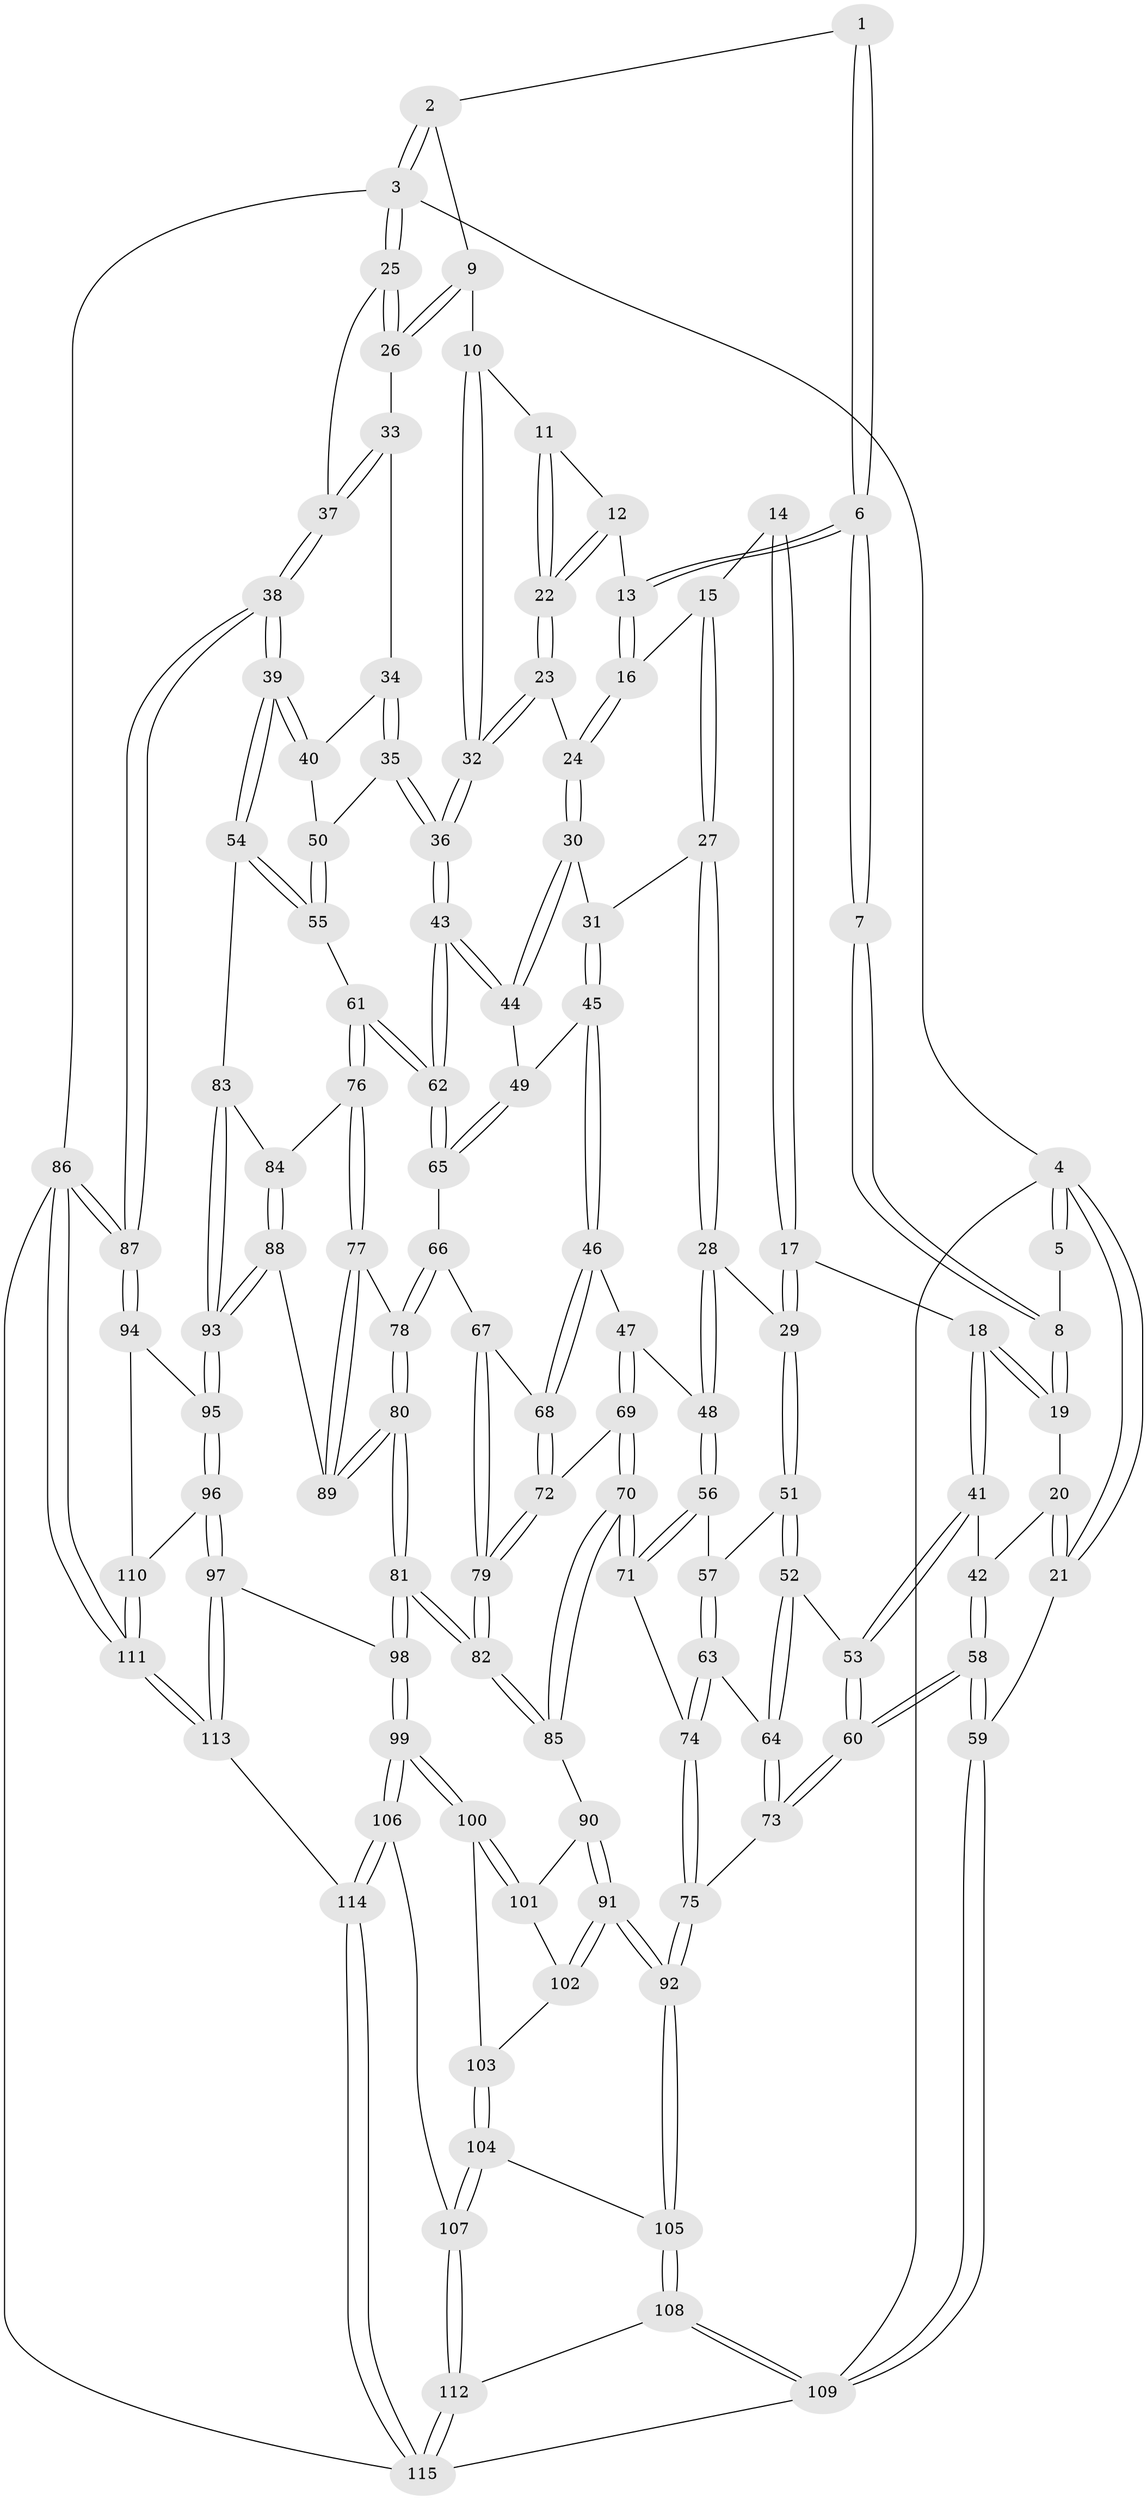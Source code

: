 // Generated by graph-tools (version 1.1) at 2025/11/02/27/25 16:11:59]
// undirected, 115 vertices, 284 edges
graph export_dot {
graph [start="1"]
  node [color=gray90,style=filled];
  1 [pos="+0.48996913603545605+0"];
  2 [pos="+0.8711406352972152+0"];
  3 [pos="+1+0"];
  4 [pos="+0+0"];
  5 [pos="+0.04047860286376477+0"];
  6 [pos="+0.4821052875799625+0"];
  7 [pos="+0.2526618168325719+0.051063884381667854"];
  8 [pos="+0.13721429130250387+0.004559508672947271"];
  9 [pos="+0.8156815947199657+0.07511905277097876"];
  10 [pos="+0.7959916334595984+0.08993645729940951"];
  11 [pos="+0.7713740379443818+0.09633855956587078"];
  12 [pos="+0.6139797700390206+0.08199143166452372"];
  13 [pos="+0.48895139418477424+0.005788625866221677"];
  14 [pos="+0.2609839504434211+0.06513275079770962"];
  15 [pos="+0.4559933853156498+0.06744414650906748"];
  16 [pos="+0.4856493700383657+0.014713360444913216"];
  17 [pos="+0.319757838812266+0.21800791489379978"];
  18 [pos="+0.25011480715659756+0.22178658257003772"];
  19 [pos="+0.13620713256821154+0.01049658306195336"];
  20 [pos="+0.029372327157562654+0.19919779842386995"];
  21 [pos="+0+0.20328038765779957"];
  22 [pos="+0.6500801871864991+0.2261054027799878"];
  23 [pos="+0.6481994303636284+0.23331887044048502"];
  24 [pos="+0.6069319030220662+0.2543377723122039"];
  25 [pos="+1+0.1466984170909461"];
  26 [pos="+0.8639722890205604+0.11751026359180318"];
  27 [pos="+0.38997365516386434+0.19865617887944279"];
  28 [pos="+0.34356983591666657+0.21932399766054347"];
  29 [pos="+0.33333807660045983+0.22071447637033406"];
  30 [pos="+0.5947269077984415+0.2672339078301683"];
  31 [pos="+0.4190538471448218+0.22087792500176207"];
  32 [pos="+0.7619964226427769+0.28856358228869455"];
  33 [pos="+0.8973234665432018+0.23241112885738086"];
  34 [pos="+0.8899380035593524+0.24390913000349534"];
  35 [pos="+0.7876466582404202+0.304433600931545"];
  36 [pos="+0.7740561755431514+0.3076663760135636"];
  37 [pos="+1+0.2646107059374869"];
  38 [pos="+1+0.41112499597012564"];
  39 [pos="+1+0.43387902725311966"];
  40 [pos="+0.9179997718607024+0.3221123012577843"];
  41 [pos="+0.14450523009643546+0.26975969623479834"];
  42 [pos="+0.10554940265111659+0.2528223449329212"];
  43 [pos="+0.7620945900613598+0.352497311754237"];
  44 [pos="+0.5909790568764981+0.33316869922149867"];
  45 [pos="+0.4872334074235668+0.364333436898427"];
  46 [pos="+0.4725947092795865+0.38801639621334694"];
  47 [pos="+0.4580389283927792+0.39907600432388785"];
  48 [pos="+0.39386871963127096+0.3923242799966569"];
  49 [pos="+0.5841923069892834+0.34944669449150234"];
  50 [pos="+0.8736888368445145+0.34066386427095474"];
  51 [pos="+0.3009743710371904+0.339946068172949"];
  52 [pos="+0.19485300368871386+0.4006094302198003"];
  53 [pos="+0.15053011173072642+0.32805360298995806"];
  54 [pos="+1+0.4498380137313289"];
  55 [pos="+0.8831461075083478+0.3738214374443547"];
  56 [pos="+0.3618822360714965+0.4247161328237181"];
  57 [pos="+0.30784816909103113+0.38703520923770174"];
  58 [pos="+0+0.624602655948924"];
  59 [pos="+0+0.6262737130430301"];
  60 [pos="+0+0.6223584788269193"];
  61 [pos="+0.7674123798426595+0.43397223234215493"];
  62 [pos="+0.7635116076577624+0.4237419561682201"];
  63 [pos="+0.24497658976470235+0.4394772408432532"];
  64 [pos="+0.20365708405797578+0.43243904904329694"];
  65 [pos="+0.5993558660539786+0.39676575430911065"];
  66 [pos="+0.5842689631462568+0.45506267224475877"];
  67 [pos="+0.570735481529509+0.4623190550354368"];
  68 [pos="+0.5501411540062814+0.4630393755786015"];
  69 [pos="+0.45576327066085415+0.5000041241127897"];
  70 [pos="+0.3994331755334142+0.5369917531722774"];
  71 [pos="+0.350118970980791+0.5018837490143179"];
  72 [pos="+0.4728126708520823+0.5009352479697244"];
  73 [pos="+0.07924043606125018+0.6350299446240681"];
  74 [pos="+0.3301781742603456+0.5031250081035064"];
  75 [pos="+0.13681450825338248+0.6605655056635968"];
  76 [pos="+0.7739173458314735+0.4655805985235956"];
  77 [pos="+0.7286204976987394+0.5298242218197561"];
  78 [pos="+0.7099962071449621+0.5539093411110193"];
  79 [pos="+0.5528679667588599+0.5739599741857687"];
  80 [pos="+0.6821222845093166+0.6703256431530454"];
  81 [pos="+0.6423599703057719+0.745228875254802"];
  82 [pos="+0.5981472355674572+0.6967568727630893"];
  83 [pos="+1+0.46663596426030424"];
  84 [pos="+0.7794537748336335+0.4669107467719989"];
  85 [pos="+0.4056321721289983+0.5848138319763685"];
  86 [pos="+1+1"];
  87 [pos="+1+0.7564417891957277"];
  88 [pos="+0.9017933580335578+0.6063655924354182"];
  89 [pos="+0.8985342637062296+0.6070756432876171"];
  90 [pos="+0.384789250166508+0.6107730468870207"];
  91 [pos="+0.1924011585239062+0.7042400025031866"];
  92 [pos="+0.18985578467568862+0.7043968754957957"];
  93 [pos="+0.9137237691250697+0.6083972300166336"];
  94 [pos="+1+0.7501118525315729"];
  95 [pos="+0.921729859370294+0.6302145814673966"];
  96 [pos="+0.8204624848024227+0.8164572192927056"];
  97 [pos="+0.8002171470519003+0.817794672799471"];
  98 [pos="+0.6424279072802314+0.7490320321988841"];
  99 [pos="+0.612695274343043+0.7796984393660543"];
  100 [pos="+0.4610000191490964+0.7509371560291167"];
  101 [pos="+0.3975740762822582+0.6914573320620359"];
  102 [pos="+0.2995163810054413+0.7332976811939625"];
  103 [pos="+0.3659984561366553+0.7722464249437624"];
  104 [pos="+0.36336744886672706+0.871506765609345"];
  105 [pos="+0.21455868814811532+0.8460625206615393"];
  106 [pos="+0.5378271962909699+0.9412263759473763"];
  107 [pos="+0.4013192119837586+0.9033607424021648"];
  108 [pos="+0.18933257513705654+0.926237314469603"];
  109 [pos="+0+0.875162099416658"];
  110 [pos="+0.8625878266329688+0.8253458797821586"];
  111 [pos="+1+1"];
  112 [pos="+0.21757959296867457+1"];
  113 [pos="+0.7998101223161612+1"];
  114 [pos="+0.5496038080543786+1"];
  115 [pos="+0.21822525884952115+1"];
  1 -- 2;
  1 -- 6;
  1 -- 6;
  2 -- 3;
  2 -- 3;
  2 -- 9;
  3 -- 4;
  3 -- 25;
  3 -- 25;
  3 -- 86;
  4 -- 5;
  4 -- 5;
  4 -- 21;
  4 -- 21;
  4 -- 109;
  5 -- 8;
  6 -- 7;
  6 -- 7;
  6 -- 13;
  6 -- 13;
  7 -- 8;
  7 -- 8;
  8 -- 19;
  8 -- 19;
  9 -- 10;
  9 -- 26;
  9 -- 26;
  10 -- 11;
  10 -- 32;
  10 -- 32;
  11 -- 12;
  11 -- 22;
  11 -- 22;
  12 -- 13;
  12 -- 22;
  12 -- 22;
  13 -- 16;
  13 -- 16;
  14 -- 15;
  14 -- 17;
  14 -- 17;
  15 -- 16;
  15 -- 27;
  15 -- 27;
  16 -- 24;
  16 -- 24;
  17 -- 18;
  17 -- 29;
  17 -- 29;
  18 -- 19;
  18 -- 19;
  18 -- 41;
  18 -- 41;
  19 -- 20;
  20 -- 21;
  20 -- 21;
  20 -- 42;
  21 -- 59;
  22 -- 23;
  22 -- 23;
  23 -- 24;
  23 -- 32;
  23 -- 32;
  24 -- 30;
  24 -- 30;
  25 -- 26;
  25 -- 26;
  25 -- 37;
  26 -- 33;
  27 -- 28;
  27 -- 28;
  27 -- 31;
  28 -- 29;
  28 -- 48;
  28 -- 48;
  29 -- 51;
  29 -- 51;
  30 -- 31;
  30 -- 44;
  30 -- 44;
  31 -- 45;
  31 -- 45;
  32 -- 36;
  32 -- 36;
  33 -- 34;
  33 -- 37;
  33 -- 37;
  34 -- 35;
  34 -- 35;
  34 -- 40;
  35 -- 36;
  35 -- 36;
  35 -- 50;
  36 -- 43;
  36 -- 43;
  37 -- 38;
  37 -- 38;
  38 -- 39;
  38 -- 39;
  38 -- 87;
  38 -- 87;
  39 -- 40;
  39 -- 40;
  39 -- 54;
  39 -- 54;
  40 -- 50;
  41 -- 42;
  41 -- 53;
  41 -- 53;
  42 -- 58;
  42 -- 58;
  43 -- 44;
  43 -- 44;
  43 -- 62;
  43 -- 62;
  44 -- 49;
  45 -- 46;
  45 -- 46;
  45 -- 49;
  46 -- 47;
  46 -- 68;
  46 -- 68;
  47 -- 48;
  47 -- 69;
  47 -- 69;
  48 -- 56;
  48 -- 56;
  49 -- 65;
  49 -- 65;
  50 -- 55;
  50 -- 55;
  51 -- 52;
  51 -- 52;
  51 -- 57;
  52 -- 53;
  52 -- 64;
  52 -- 64;
  53 -- 60;
  53 -- 60;
  54 -- 55;
  54 -- 55;
  54 -- 83;
  55 -- 61;
  56 -- 57;
  56 -- 71;
  56 -- 71;
  57 -- 63;
  57 -- 63;
  58 -- 59;
  58 -- 59;
  58 -- 60;
  58 -- 60;
  59 -- 109;
  59 -- 109;
  60 -- 73;
  60 -- 73;
  61 -- 62;
  61 -- 62;
  61 -- 76;
  61 -- 76;
  62 -- 65;
  62 -- 65;
  63 -- 64;
  63 -- 74;
  63 -- 74;
  64 -- 73;
  64 -- 73;
  65 -- 66;
  66 -- 67;
  66 -- 78;
  66 -- 78;
  67 -- 68;
  67 -- 79;
  67 -- 79;
  68 -- 72;
  68 -- 72;
  69 -- 70;
  69 -- 70;
  69 -- 72;
  70 -- 71;
  70 -- 71;
  70 -- 85;
  70 -- 85;
  71 -- 74;
  72 -- 79;
  72 -- 79;
  73 -- 75;
  74 -- 75;
  74 -- 75;
  75 -- 92;
  75 -- 92;
  76 -- 77;
  76 -- 77;
  76 -- 84;
  77 -- 78;
  77 -- 89;
  77 -- 89;
  78 -- 80;
  78 -- 80;
  79 -- 82;
  79 -- 82;
  80 -- 81;
  80 -- 81;
  80 -- 89;
  80 -- 89;
  81 -- 82;
  81 -- 82;
  81 -- 98;
  81 -- 98;
  82 -- 85;
  82 -- 85;
  83 -- 84;
  83 -- 93;
  83 -- 93;
  84 -- 88;
  84 -- 88;
  85 -- 90;
  86 -- 87;
  86 -- 87;
  86 -- 111;
  86 -- 111;
  86 -- 115;
  87 -- 94;
  87 -- 94;
  88 -- 89;
  88 -- 93;
  88 -- 93;
  90 -- 91;
  90 -- 91;
  90 -- 101;
  91 -- 92;
  91 -- 92;
  91 -- 102;
  91 -- 102;
  92 -- 105;
  92 -- 105;
  93 -- 95;
  93 -- 95;
  94 -- 95;
  94 -- 110;
  95 -- 96;
  95 -- 96;
  96 -- 97;
  96 -- 97;
  96 -- 110;
  97 -- 98;
  97 -- 113;
  97 -- 113;
  98 -- 99;
  98 -- 99;
  99 -- 100;
  99 -- 100;
  99 -- 106;
  99 -- 106;
  100 -- 101;
  100 -- 101;
  100 -- 103;
  101 -- 102;
  102 -- 103;
  103 -- 104;
  103 -- 104;
  104 -- 105;
  104 -- 107;
  104 -- 107;
  105 -- 108;
  105 -- 108;
  106 -- 107;
  106 -- 114;
  106 -- 114;
  107 -- 112;
  107 -- 112;
  108 -- 109;
  108 -- 109;
  108 -- 112;
  109 -- 115;
  110 -- 111;
  110 -- 111;
  111 -- 113;
  111 -- 113;
  112 -- 115;
  112 -- 115;
  113 -- 114;
  114 -- 115;
  114 -- 115;
}
